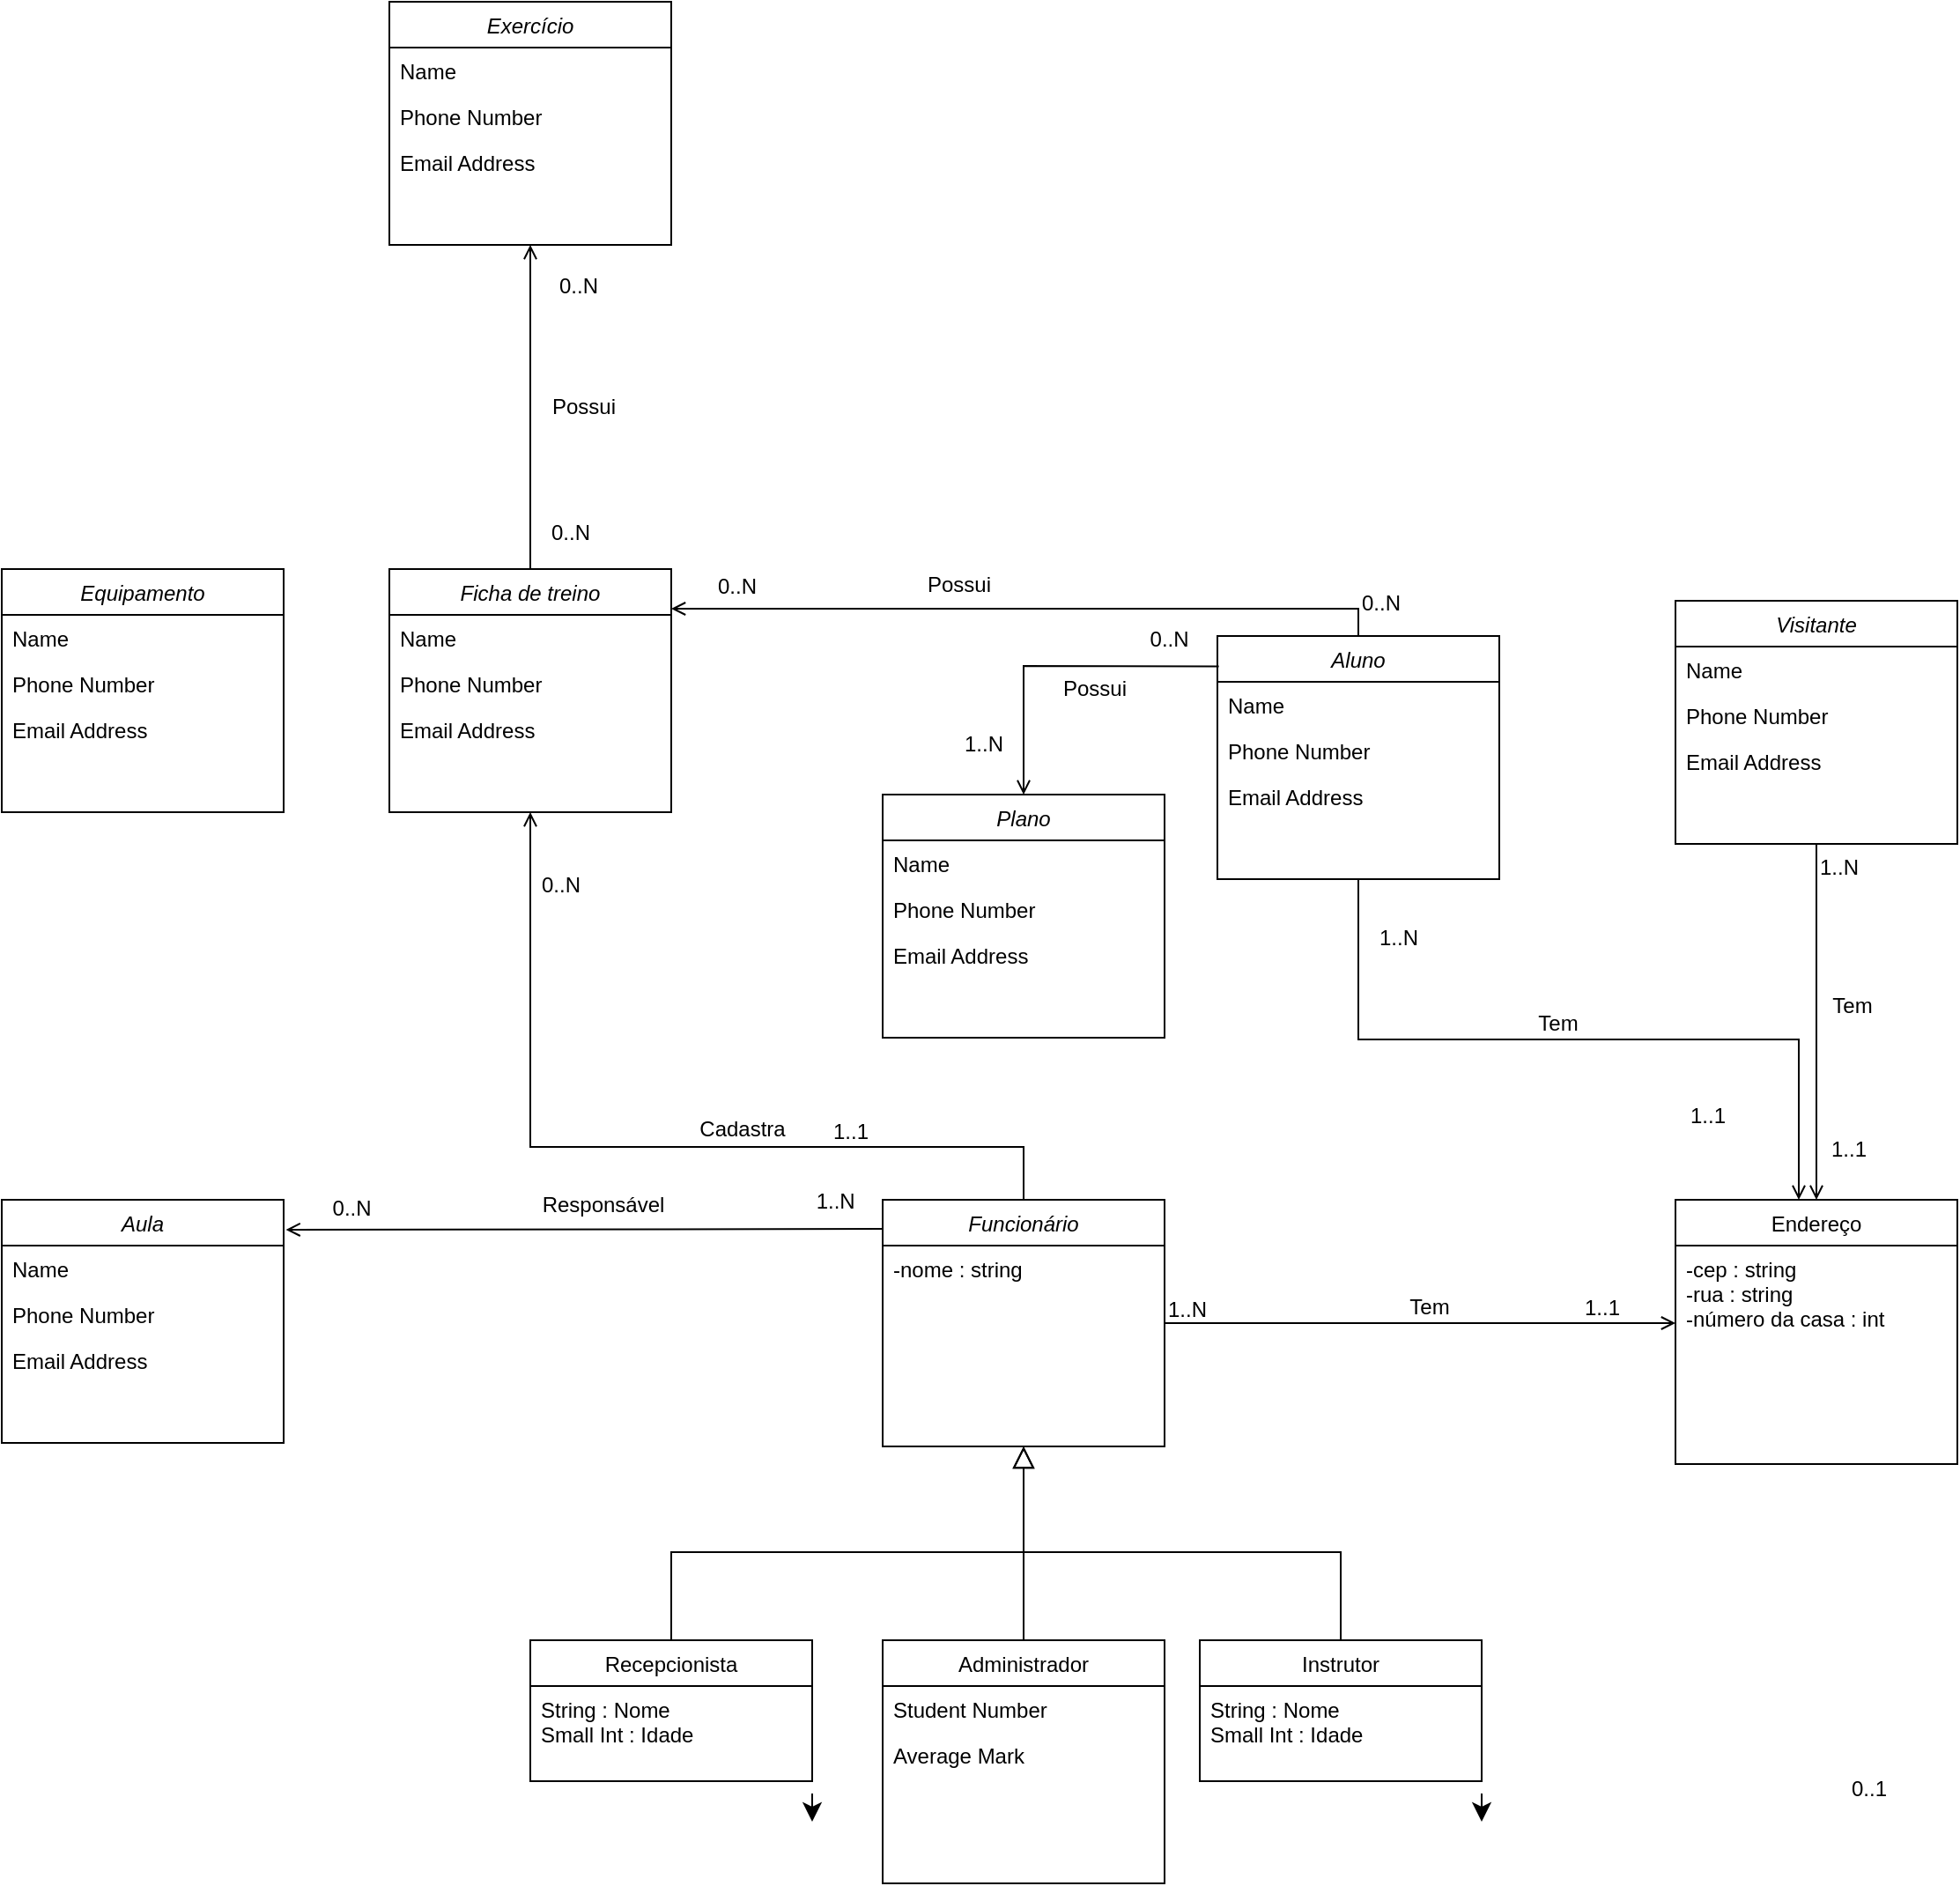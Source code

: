 <mxfile version="24.7.16">
  <diagram id="C5RBs43oDa-KdzZeNtuy" name="Page-1">
    <mxGraphModel dx="2684" dy="2253" grid="1" gridSize="10" guides="1" tooltips="1" connect="1" arrows="1" fold="1" page="1" pageScale="1" pageWidth="827" pageHeight="1169" math="0" shadow="0">
      <root>
        <mxCell id="WIyWlLk6GJQsqaUBKTNV-0" />
        <mxCell id="WIyWlLk6GJQsqaUBKTNV-1" parent="WIyWlLk6GJQsqaUBKTNV-0" />
        <mxCell id="zkfFHV4jXpPFQw0GAbJ--0" value="Funcionário" style="swimlane;fontStyle=2;align=center;verticalAlign=top;childLayout=stackLayout;horizontal=1;startSize=26;horizontalStack=0;resizeParent=1;resizeLast=0;collapsible=1;marginBottom=0;rounded=0;shadow=0;strokeWidth=1;" parent="WIyWlLk6GJQsqaUBKTNV-1" vertex="1">
          <mxGeometry x="120" y="110" width="160" height="140" as="geometry">
            <mxRectangle x="230" y="140" width="160" height="26" as="alternateBounds" />
          </mxGeometry>
        </mxCell>
        <mxCell id="zkfFHV4jXpPFQw0GAbJ--1" value="-nome : string" style="text;align=left;verticalAlign=top;spacingLeft=4;spacingRight=4;overflow=hidden;rotatable=0;points=[[0,0.5],[1,0.5]];portConstraint=eastwest;" parent="zkfFHV4jXpPFQw0GAbJ--0" vertex="1">
          <mxGeometry y="26" width="160" height="114" as="geometry" />
        </mxCell>
        <mxCell id="zkfFHV4jXpPFQw0GAbJ--6" value="Administrador" style="swimlane;fontStyle=0;align=center;verticalAlign=top;childLayout=stackLayout;horizontal=1;startSize=26;horizontalStack=0;resizeParent=1;resizeLast=0;collapsible=1;marginBottom=0;rounded=0;shadow=0;strokeWidth=1;" parent="WIyWlLk6GJQsqaUBKTNV-1" vertex="1">
          <mxGeometry x="120" y="360" width="160" height="138" as="geometry">
            <mxRectangle x="130" y="380" width="160" height="26" as="alternateBounds" />
          </mxGeometry>
        </mxCell>
        <mxCell id="zkfFHV4jXpPFQw0GAbJ--7" value="Student Number" style="text;align=left;verticalAlign=top;spacingLeft=4;spacingRight=4;overflow=hidden;rotatable=0;points=[[0,0.5],[1,0.5]];portConstraint=eastwest;" parent="zkfFHV4jXpPFQw0GAbJ--6" vertex="1">
          <mxGeometry y="26" width="160" height="26" as="geometry" />
        </mxCell>
        <mxCell id="zkfFHV4jXpPFQw0GAbJ--8" value="Average Mark" style="text;align=left;verticalAlign=top;spacingLeft=4;spacingRight=4;overflow=hidden;rotatable=0;points=[[0,0.5],[1,0.5]];portConstraint=eastwest;rounded=0;shadow=0;html=0;" parent="zkfFHV4jXpPFQw0GAbJ--6" vertex="1">
          <mxGeometry y="52" width="160" height="26" as="geometry" />
        </mxCell>
        <mxCell id="zkfFHV4jXpPFQw0GAbJ--12" value="" style="endArrow=block;endSize=10;endFill=0;shadow=0;strokeWidth=1;rounded=0;curved=0;edgeStyle=elbowEdgeStyle;elbow=vertical;" parent="WIyWlLk6GJQsqaUBKTNV-1" source="zkfFHV4jXpPFQw0GAbJ--6" target="zkfFHV4jXpPFQw0GAbJ--0" edge="1">
          <mxGeometry width="160" relative="1" as="geometry">
            <mxPoint x="200" y="203" as="sourcePoint" />
            <mxPoint x="200" y="203" as="targetPoint" />
          </mxGeometry>
        </mxCell>
        <mxCell id="zkfFHV4jXpPFQw0GAbJ--13" value="Instrutor" style="swimlane;fontStyle=0;align=center;verticalAlign=top;childLayout=stackLayout;horizontal=1;startSize=26;horizontalStack=0;resizeParent=1;resizeLast=0;collapsible=1;marginBottom=0;rounded=0;shadow=0;strokeWidth=1;" parent="WIyWlLk6GJQsqaUBKTNV-1" vertex="1">
          <mxGeometry x="300" y="360" width="160" height="80" as="geometry">
            <mxRectangle x="300" y="360" width="170" height="26" as="alternateBounds" />
          </mxGeometry>
        </mxCell>
        <mxCell id="zkfFHV4jXpPFQw0GAbJ--14" value="String : Nome&#xa;Small Int : Idade&#xa;" style="text;align=left;verticalAlign=top;spacingLeft=4;spacingRight=4;overflow=hidden;rotatable=0;points=[[0,0.5],[1,0.5]];portConstraint=eastwest;" parent="zkfFHV4jXpPFQw0GAbJ--13" vertex="1">
          <mxGeometry y="26" width="160" height="34" as="geometry" />
        </mxCell>
        <mxCell id="24QKdGt3Yd-0IMkW7e9c-9" style="edgeStyle=none;curved=1;rounded=0;orthogonalLoop=1;jettySize=auto;html=1;fontSize=12;startSize=8;endSize=8;" edge="1" parent="zkfFHV4jXpPFQw0GAbJ--13">
          <mxGeometry relative="1" as="geometry">
            <mxPoint x="160" y="87" as="sourcePoint" />
            <mxPoint x="160" y="103" as="targetPoint" />
          </mxGeometry>
        </mxCell>
        <mxCell id="zkfFHV4jXpPFQw0GAbJ--16" value="" style="endArrow=block;endSize=10;endFill=0;shadow=0;strokeWidth=1;rounded=0;curved=0;edgeStyle=elbowEdgeStyle;elbow=vertical;" parent="WIyWlLk6GJQsqaUBKTNV-1" source="zkfFHV4jXpPFQw0GAbJ--13" target="zkfFHV4jXpPFQw0GAbJ--0" edge="1">
          <mxGeometry width="160" relative="1" as="geometry">
            <mxPoint x="210" y="373" as="sourcePoint" />
            <mxPoint x="310" y="271" as="targetPoint" />
            <Array as="points">
              <mxPoint x="290" y="310" />
            </Array>
          </mxGeometry>
        </mxCell>
        <mxCell id="zkfFHV4jXpPFQw0GAbJ--17" value="Endereço" style="swimlane;fontStyle=0;align=center;verticalAlign=top;childLayout=stackLayout;horizontal=1;startSize=26;horizontalStack=0;resizeParent=1;resizeLast=0;collapsible=1;marginBottom=0;rounded=0;shadow=0;strokeWidth=1;" parent="WIyWlLk6GJQsqaUBKTNV-1" vertex="1">
          <mxGeometry x="570" y="110" width="160" height="150" as="geometry">
            <mxRectangle x="550" y="140" width="160" height="26" as="alternateBounds" />
          </mxGeometry>
        </mxCell>
        <mxCell id="zkfFHV4jXpPFQw0GAbJ--18" value="-cep : string&#xa;-rua : string&#xa;-número da casa : int" style="text;align=left;verticalAlign=top;spacingLeft=4;spacingRight=4;overflow=hidden;rotatable=0;points=[[0,0.5],[1,0.5]];portConstraint=eastwest;" parent="zkfFHV4jXpPFQw0GAbJ--17" vertex="1">
          <mxGeometry y="26" width="160" height="124" as="geometry" />
        </mxCell>
        <mxCell id="zkfFHV4jXpPFQw0GAbJ--26" value="" style="endArrow=open;shadow=0;strokeWidth=1;rounded=0;curved=0;endFill=1;edgeStyle=elbowEdgeStyle;elbow=vertical;" parent="WIyWlLk6GJQsqaUBKTNV-1" source="zkfFHV4jXpPFQw0GAbJ--0" target="zkfFHV4jXpPFQw0GAbJ--17" edge="1">
          <mxGeometry x="0.5" y="41" relative="1" as="geometry">
            <mxPoint x="380" y="192" as="sourcePoint" />
            <mxPoint x="540" y="192" as="targetPoint" />
            <mxPoint x="-40" y="32" as="offset" />
          </mxGeometry>
        </mxCell>
        <mxCell id="zkfFHV4jXpPFQw0GAbJ--27" value="1..N" style="resizable=0;align=left;verticalAlign=bottom;labelBackgroundColor=none;fontSize=12;" parent="zkfFHV4jXpPFQw0GAbJ--26" connectable="0" vertex="1">
          <mxGeometry x="-1" relative="1" as="geometry">
            <mxPoint y="1" as="offset" />
          </mxGeometry>
        </mxCell>
        <mxCell id="zkfFHV4jXpPFQw0GAbJ--28" value="1..1" style="resizable=0;align=right;verticalAlign=bottom;labelBackgroundColor=none;fontSize=12;" parent="zkfFHV4jXpPFQw0GAbJ--26" connectable="0" vertex="1">
          <mxGeometry x="1" relative="1" as="geometry">
            <mxPoint x="-30" as="offset" />
          </mxGeometry>
        </mxCell>
        <mxCell id="zkfFHV4jXpPFQw0GAbJ--29" value="Tem" style="text;html=1;resizable=0;points=[];;align=center;verticalAlign=middle;labelBackgroundColor=none;rounded=0;shadow=0;strokeWidth=1;fontSize=12;" parent="zkfFHV4jXpPFQw0GAbJ--26" vertex="1" connectable="0">
          <mxGeometry x="0.5" y="49" relative="1" as="geometry">
            <mxPoint x="-68" y="40" as="offset" />
          </mxGeometry>
        </mxCell>
        <mxCell id="24QKdGt3Yd-0IMkW7e9c-0" value="Visitante&#xa;" style="swimlane;fontStyle=2;align=center;verticalAlign=top;childLayout=stackLayout;horizontal=1;startSize=26;horizontalStack=0;resizeParent=1;resizeLast=0;collapsible=1;marginBottom=0;rounded=0;shadow=0;strokeWidth=1;" vertex="1" parent="WIyWlLk6GJQsqaUBKTNV-1">
          <mxGeometry x="570" y="-230" width="160" height="138" as="geometry">
            <mxRectangle x="230" y="140" width="160" height="26" as="alternateBounds" />
          </mxGeometry>
        </mxCell>
        <mxCell id="24QKdGt3Yd-0IMkW7e9c-1" value="Name" style="text;align=left;verticalAlign=top;spacingLeft=4;spacingRight=4;overflow=hidden;rotatable=0;points=[[0,0.5],[1,0.5]];portConstraint=eastwest;" vertex="1" parent="24QKdGt3Yd-0IMkW7e9c-0">
          <mxGeometry y="26" width="160" height="26" as="geometry" />
        </mxCell>
        <mxCell id="24QKdGt3Yd-0IMkW7e9c-2" value="Phone Number" style="text;align=left;verticalAlign=top;spacingLeft=4;spacingRight=4;overflow=hidden;rotatable=0;points=[[0,0.5],[1,0.5]];portConstraint=eastwest;rounded=0;shadow=0;html=0;" vertex="1" parent="24QKdGt3Yd-0IMkW7e9c-0">
          <mxGeometry y="52" width="160" height="26" as="geometry" />
        </mxCell>
        <mxCell id="24QKdGt3Yd-0IMkW7e9c-3" value="Email Address" style="text;align=left;verticalAlign=top;spacingLeft=4;spacingRight=4;overflow=hidden;rotatable=0;points=[[0,0.5],[1,0.5]];portConstraint=eastwest;rounded=0;shadow=0;html=0;" vertex="1" parent="24QKdGt3Yd-0IMkW7e9c-0">
          <mxGeometry y="78" width="160" height="26" as="geometry" />
        </mxCell>
        <mxCell id="24QKdGt3Yd-0IMkW7e9c-6" value="0..1" style="resizable=0;align=left;verticalAlign=bottom;labelBackgroundColor=none;fontSize=12;" connectable="0" vertex="1" parent="WIyWlLk6GJQsqaUBKTNV-1">
          <mxGeometry x="668" y="453" as="geometry" />
        </mxCell>
        <mxCell id="24QKdGt3Yd-0IMkW7e9c-11" value="Recepcionista" style="swimlane;fontStyle=0;align=center;verticalAlign=top;childLayout=stackLayout;horizontal=1;startSize=26;horizontalStack=0;resizeParent=1;resizeLast=0;collapsible=1;marginBottom=0;rounded=0;shadow=0;strokeWidth=1;" vertex="1" parent="WIyWlLk6GJQsqaUBKTNV-1">
          <mxGeometry x="-80" y="360" width="160" height="80" as="geometry">
            <mxRectangle x="340" y="380" width="170" height="26" as="alternateBounds" />
          </mxGeometry>
        </mxCell>
        <mxCell id="24QKdGt3Yd-0IMkW7e9c-12" value="String : Nome&#xa;Small Int : Idade&#xa;" style="text;align=left;verticalAlign=top;spacingLeft=4;spacingRight=4;overflow=hidden;rotatable=0;points=[[0,0.5],[1,0.5]];portConstraint=eastwest;" vertex="1" parent="24QKdGt3Yd-0IMkW7e9c-11">
          <mxGeometry y="26" width="160" height="34" as="geometry" />
        </mxCell>
        <mxCell id="24QKdGt3Yd-0IMkW7e9c-13" style="edgeStyle=none;curved=1;rounded=0;orthogonalLoop=1;jettySize=auto;html=1;fontSize=12;startSize=8;endSize=8;" edge="1" parent="24QKdGt3Yd-0IMkW7e9c-11">
          <mxGeometry relative="1" as="geometry">
            <mxPoint x="160" y="87" as="sourcePoint" />
            <mxPoint x="160" y="103" as="targetPoint" />
          </mxGeometry>
        </mxCell>
        <mxCell id="24QKdGt3Yd-0IMkW7e9c-24" value="" style="endArrow=none;html=1;rounded=0;fontSize=12;startSize=8;endSize=8;curved=0;exitX=0.5;exitY=0;exitDx=0;exitDy=0;" edge="1" parent="WIyWlLk6GJQsqaUBKTNV-1" source="24QKdGt3Yd-0IMkW7e9c-11">
          <mxGeometry width="50" height="50" relative="1" as="geometry">
            <mxPoint y="340" as="sourcePoint" />
            <mxPoint x="200" y="310" as="targetPoint" />
            <Array as="points">
              <mxPoint y="310" />
            </Array>
          </mxGeometry>
        </mxCell>
        <mxCell id="24QKdGt3Yd-0IMkW7e9c-26" value="Aluno&#xa;" style="swimlane;fontStyle=2;align=center;verticalAlign=top;childLayout=stackLayout;horizontal=1;startSize=26;horizontalStack=0;resizeParent=1;resizeLast=0;collapsible=1;marginBottom=0;rounded=0;shadow=0;strokeWidth=1;" vertex="1" parent="WIyWlLk6GJQsqaUBKTNV-1">
          <mxGeometry x="310" y="-210" width="160" height="138" as="geometry">
            <mxRectangle x="230" y="140" width="160" height="26" as="alternateBounds" />
          </mxGeometry>
        </mxCell>
        <mxCell id="24QKdGt3Yd-0IMkW7e9c-27" value="Name" style="text;align=left;verticalAlign=top;spacingLeft=4;spacingRight=4;overflow=hidden;rotatable=0;points=[[0,0.5],[1,0.5]];portConstraint=eastwest;" vertex="1" parent="24QKdGt3Yd-0IMkW7e9c-26">
          <mxGeometry y="26" width="160" height="26" as="geometry" />
        </mxCell>
        <mxCell id="24QKdGt3Yd-0IMkW7e9c-28" value="Phone Number" style="text;align=left;verticalAlign=top;spacingLeft=4;spacingRight=4;overflow=hidden;rotatable=0;points=[[0,0.5],[1,0.5]];portConstraint=eastwest;rounded=0;shadow=0;html=0;" vertex="1" parent="24QKdGt3Yd-0IMkW7e9c-26">
          <mxGeometry y="52" width="160" height="26" as="geometry" />
        </mxCell>
        <mxCell id="24QKdGt3Yd-0IMkW7e9c-29" value="Email Address" style="text;align=left;verticalAlign=top;spacingLeft=4;spacingRight=4;overflow=hidden;rotatable=0;points=[[0,0.5],[1,0.5]];portConstraint=eastwest;rounded=0;shadow=0;html=0;" vertex="1" parent="24QKdGt3Yd-0IMkW7e9c-26">
          <mxGeometry y="78" width="160" height="26" as="geometry" />
        </mxCell>
        <mxCell id="24QKdGt3Yd-0IMkW7e9c-32" value="Ficha de treino" style="swimlane;fontStyle=2;align=center;verticalAlign=top;childLayout=stackLayout;horizontal=1;startSize=26;horizontalStack=0;resizeParent=1;resizeLast=0;collapsible=1;marginBottom=0;rounded=0;shadow=0;strokeWidth=1;" vertex="1" parent="WIyWlLk6GJQsqaUBKTNV-1">
          <mxGeometry x="-160" y="-248" width="160" height="138" as="geometry">
            <mxRectangle x="230" y="140" width="160" height="26" as="alternateBounds" />
          </mxGeometry>
        </mxCell>
        <mxCell id="24QKdGt3Yd-0IMkW7e9c-33" value="Name" style="text;align=left;verticalAlign=top;spacingLeft=4;spacingRight=4;overflow=hidden;rotatable=0;points=[[0,0.5],[1,0.5]];portConstraint=eastwest;" vertex="1" parent="24QKdGt3Yd-0IMkW7e9c-32">
          <mxGeometry y="26" width="160" height="26" as="geometry" />
        </mxCell>
        <mxCell id="24QKdGt3Yd-0IMkW7e9c-34" value="Phone Number" style="text;align=left;verticalAlign=top;spacingLeft=4;spacingRight=4;overflow=hidden;rotatable=0;points=[[0,0.5],[1,0.5]];portConstraint=eastwest;rounded=0;shadow=0;html=0;" vertex="1" parent="24QKdGt3Yd-0IMkW7e9c-32">
          <mxGeometry y="52" width="160" height="26" as="geometry" />
        </mxCell>
        <mxCell id="24QKdGt3Yd-0IMkW7e9c-35" value="Email Address" style="text;align=left;verticalAlign=top;spacingLeft=4;spacingRight=4;overflow=hidden;rotatable=0;points=[[0,0.5],[1,0.5]];portConstraint=eastwest;rounded=0;shadow=0;html=0;" vertex="1" parent="24QKdGt3Yd-0IMkW7e9c-32">
          <mxGeometry y="78" width="160" height="26" as="geometry" />
        </mxCell>
        <mxCell id="24QKdGt3Yd-0IMkW7e9c-36" value="" style="endArrow=open;shadow=0;strokeWidth=1;rounded=0;curved=0;endFill=1;edgeStyle=elbowEdgeStyle;elbow=vertical;exitX=0.5;exitY=0;exitDx=0;exitDy=0;" edge="1" parent="WIyWlLk6GJQsqaUBKTNV-1" source="24QKdGt3Yd-0IMkW7e9c-26" target="24QKdGt3Yd-0IMkW7e9c-32">
          <mxGeometry x="0.5" y="41" relative="1" as="geometry">
            <mxPoint x="110" y="-90" as="sourcePoint" />
            <mxPoint x="350" y="-225" as="targetPoint" />
            <mxPoint x="-40" y="32" as="offset" />
            <Array as="points">
              <mxPoint x="220" y="-225.5" />
            </Array>
          </mxGeometry>
        </mxCell>
        <mxCell id="24QKdGt3Yd-0IMkW7e9c-37" value="0..N" style="resizable=0;align=left;verticalAlign=bottom;labelBackgroundColor=none;fontSize=12;" connectable="0" vertex="1" parent="24QKdGt3Yd-0IMkW7e9c-36">
          <mxGeometry x="-1" relative="1" as="geometry">
            <mxPoint y="-10" as="offset" />
          </mxGeometry>
        </mxCell>
        <mxCell id="24QKdGt3Yd-0IMkW7e9c-38" value="0..N" style="resizable=0;align=right;verticalAlign=bottom;labelBackgroundColor=none;fontSize=12;" connectable="0" vertex="1" parent="24QKdGt3Yd-0IMkW7e9c-36">
          <mxGeometry x="1" relative="1" as="geometry">
            <mxPoint x="50" y="-4" as="offset" />
          </mxGeometry>
        </mxCell>
        <mxCell id="24QKdGt3Yd-0IMkW7e9c-39" value="Possui" style="text;html=1;resizable=0;points=[];;align=center;verticalAlign=middle;labelBackgroundColor=none;rounded=0;shadow=0;strokeWidth=1;fontSize=12;" vertex="1" connectable="0" parent="24QKdGt3Yd-0IMkW7e9c-36">
          <mxGeometry x="0.5" y="49" relative="1" as="geometry">
            <mxPoint x="61" y="-63" as="offset" />
          </mxGeometry>
        </mxCell>
        <mxCell id="24QKdGt3Yd-0IMkW7e9c-40" value="" style="endArrow=open;shadow=0;strokeWidth=1;rounded=0;curved=0;endFill=1;edgeStyle=elbowEdgeStyle;elbow=vertical;exitX=0.5;exitY=1;exitDx=0;exitDy=0;" edge="1" parent="WIyWlLk6GJQsqaUBKTNV-1" source="24QKdGt3Yd-0IMkW7e9c-26">
          <mxGeometry x="0.5" y="41" relative="1" as="geometry">
            <mxPoint x="280" y="40" as="sourcePoint" />
            <mxPoint x="640" y="110" as="targetPoint" />
            <mxPoint x="-40" y="32" as="offset" />
          </mxGeometry>
        </mxCell>
        <mxCell id="24QKdGt3Yd-0IMkW7e9c-41" value="1..N" style="resizable=0;align=left;verticalAlign=bottom;labelBackgroundColor=none;fontSize=12;" connectable="0" vertex="1" parent="24QKdGt3Yd-0IMkW7e9c-40">
          <mxGeometry x="-1" relative="1" as="geometry">
            <mxPoint x="10" y="42" as="offset" />
          </mxGeometry>
        </mxCell>
        <mxCell id="24QKdGt3Yd-0IMkW7e9c-42" value="1..1" style="resizable=0;align=right;verticalAlign=bottom;labelBackgroundColor=none;fontSize=12;" connectable="0" vertex="1" parent="24QKdGt3Yd-0IMkW7e9c-40">
          <mxGeometry x="1" relative="1" as="geometry">
            <mxPoint x="-40" y="-39" as="offset" />
          </mxGeometry>
        </mxCell>
        <mxCell id="24QKdGt3Yd-0IMkW7e9c-43" value="Tem" style="text;html=1;resizable=0;points=[];;align=center;verticalAlign=middle;labelBackgroundColor=none;rounded=0;shadow=0;strokeWidth=1;fontSize=12;" vertex="1" connectable="0" parent="24QKdGt3Yd-0IMkW7e9c-40">
          <mxGeometry x="0.5" y="49" relative="1" as="geometry">
            <mxPoint x="-120" y="40" as="offset" />
          </mxGeometry>
        </mxCell>
        <mxCell id="24QKdGt3Yd-0IMkW7e9c-46" value="" style="endArrow=open;shadow=0;strokeWidth=1;rounded=0;curved=0;endFill=1;edgeStyle=elbowEdgeStyle;elbow=vertical;exitX=0.5;exitY=1;exitDx=0;exitDy=0;entryX=0.5;entryY=0;entryDx=0;entryDy=0;" edge="1" parent="WIyWlLk6GJQsqaUBKTNV-1" source="24QKdGt3Yd-0IMkW7e9c-0" target="zkfFHV4jXpPFQw0GAbJ--17">
          <mxGeometry x="0.5" y="41" relative="1" as="geometry">
            <mxPoint x="414" y="-19.86" as="sourcePoint" />
            <mxPoint x="640" y="110" as="targetPoint" />
            <mxPoint x="-40" y="32" as="offset" />
          </mxGeometry>
        </mxCell>
        <mxCell id="24QKdGt3Yd-0IMkW7e9c-47" value="1..N" style="resizable=0;align=left;verticalAlign=bottom;labelBackgroundColor=none;fontSize=12;" connectable="0" vertex="1" parent="24QKdGt3Yd-0IMkW7e9c-46">
          <mxGeometry x="-1" relative="1" as="geometry">
            <mxPoint y="22" as="offset" />
          </mxGeometry>
        </mxCell>
        <mxCell id="24QKdGt3Yd-0IMkW7e9c-48" value="1..1" style="resizable=0;align=right;verticalAlign=bottom;labelBackgroundColor=none;fontSize=12;" connectable="0" vertex="1" parent="24QKdGt3Yd-0IMkW7e9c-46">
          <mxGeometry x="1" relative="1" as="geometry">
            <mxPoint x="30" y="-20" as="offset" />
          </mxGeometry>
        </mxCell>
        <mxCell id="24QKdGt3Yd-0IMkW7e9c-49" value="Tem" style="text;html=1;resizable=0;points=[];;align=center;verticalAlign=middle;labelBackgroundColor=none;rounded=0;shadow=0;strokeWidth=1;fontSize=12;" vertex="1" connectable="0" parent="24QKdGt3Yd-0IMkW7e9c-46">
          <mxGeometry x="0.5" y="49" relative="1" as="geometry">
            <mxPoint x="-29" y="-60" as="offset" />
          </mxGeometry>
        </mxCell>
        <mxCell id="24QKdGt3Yd-0IMkW7e9c-50" value="" style="endArrow=open;shadow=0;strokeWidth=1;rounded=0;curved=0;endFill=1;edgeStyle=elbowEdgeStyle;elbow=vertical;exitX=0.5;exitY=0;exitDx=0;exitDy=0;entryX=0.5;entryY=1;entryDx=0;entryDy=0;" edge="1" parent="WIyWlLk6GJQsqaUBKTNV-1" source="zkfFHV4jXpPFQw0GAbJ--0" target="24QKdGt3Yd-0IMkW7e9c-32">
          <mxGeometry x="0.5" y="41" relative="1" as="geometry">
            <mxPoint x="70" y="165.5" as="sourcePoint" />
            <mxPoint x="-130" y="50.5" as="targetPoint" />
            <mxPoint x="-40" y="32" as="offset" />
            <Array as="points">
              <mxPoint x="60" y="80" />
            </Array>
          </mxGeometry>
        </mxCell>
        <mxCell id="24QKdGt3Yd-0IMkW7e9c-51" value="1..1" style="resizable=0;align=left;verticalAlign=bottom;labelBackgroundColor=none;fontSize=12;" connectable="0" vertex="1" parent="24QKdGt3Yd-0IMkW7e9c-50">
          <mxGeometry x="-1" relative="1" as="geometry">
            <mxPoint x="-110" y="-30" as="offset" />
          </mxGeometry>
        </mxCell>
        <mxCell id="24QKdGt3Yd-0IMkW7e9c-52" value="0..N" style="resizable=0;align=right;verticalAlign=bottom;labelBackgroundColor=none;fontSize=12;" connectable="0" vertex="1" parent="24QKdGt3Yd-0IMkW7e9c-50">
          <mxGeometry x="1" relative="1" as="geometry">
            <mxPoint x="30" y="50" as="offset" />
          </mxGeometry>
        </mxCell>
        <mxCell id="24QKdGt3Yd-0IMkW7e9c-53" value="Cadastra" style="text;html=1;resizable=0;points=[];;align=center;verticalAlign=middle;labelBackgroundColor=none;rounded=0;shadow=0;strokeWidth=1;fontSize=12;" vertex="1" connectable="0" parent="24QKdGt3Yd-0IMkW7e9c-50">
          <mxGeometry x="0.5" y="49" relative="1" as="geometry">
            <mxPoint x="169" y="55" as="offset" />
          </mxGeometry>
        </mxCell>
        <mxCell id="24QKdGt3Yd-0IMkW7e9c-54" value="Aula&#xa;" style="swimlane;fontStyle=2;align=center;verticalAlign=top;childLayout=stackLayout;horizontal=1;startSize=26;horizontalStack=0;resizeParent=1;resizeLast=0;collapsible=1;marginBottom=0;rounded=0;shadow=0;strokeWidth=1;" vertex="1" parent="WIyWlLk6GJQsqaUBKTNV-1">
          <mxGeometry x="-380" y="110" width="160" height="138" as="geometry">
            <mxRectangle x="230" y="140" width="160" height="26" as="alternateBounds" />
          </mxGeometry>
        </mxCell>
        <mxCell id="24QKdGt3Yd-0IMkW7e9c-55" value="Name" style="text;align=left;verticalAlign=top;spacingLeft=4;spacingRight=4;overflow=hidden;rotatable=0;points=[[0,0.5],[1,0.5]];portConstraint=eastwest;" vertex="1" parent="24QKdGt3Yd-0IMkW7e9c-54">
          <mxGeometry y="26" width="160" height="26" as="geometry" />
        </mxCell>
        <mxCell id="24QKdGt3Yd-0IMkW7e9c-56" value="Phone Number" style="text;align=left;verticalAlign=top;spacingLeft=4;spacingRight=4;overflow=hidden;rotatable=0;points=[[0,0.5],[1,0.5]];portConstraint=eastwest;rounded=0;shadow=0;html=0;" vertex="1" parent="24QKdGt3Yd-0IMkW7e9c-54">
          <mxGeometry y="52" width="160" height="26" as="geometry" />
        </mxCell>
        <mxCell id="24QKdGt3Yd-0IMkW7e9c-57" value="Email Address" style="text;align=left;verticalAlign=top;spacingLeft=4;spacingRight=4;overflow=hidden;rotatable=0;points=[[0,0.5],[1,0.5]];portConstraint=eastwest;rounded=0;shadow=0;html=0;" vertex="1" parent="24QKdGt3Yd-0IMkW7e9c-54">
          <mxGeometry y="78" width="160" height="26" as="geometry" />
        </mxCell>
        <mxCell id="24QKdGt3Yd-0IMkW7e9c-58" value="" style="endArrow=open;shadow=0;strokeWidth=1;rounded=0;curved=0;endFill=1;edgeStyle=elbowEdgeStyle;elbow=vertical;exitX=0.002;exitY=0.118;exitDx=0;exitDy=0;exitPerimeter=0;entryX=1.008;entryY=0.127;entryDx=0;entryDy=0;entryPerimeter=0;" edge="1" parent="WIyWlLk6GJQsqaUBKTNV-1" source="zkfFHV4jXpPFQw0GAbJ--0" target="24QKdGt3Yd-0IMkW7e9c-54">
          <mxGeometry x="0.5" y="41" relative="1" as="geometry">
            <mxPoint x="20" y="215.5" as="sourcePoint" />
            <mxPoint x="-190" y="128" as="targetPoint" />
            <mxPoint x="-40" y="32" as="offset" />
            <Array as="points" />
          </mxGeometry>
        </mxCell>
        <mxCell id="24QKdGt3Yd-0IMkW7e9c-59" value="1..N" style="resizable=0;align=left;verticalAlign=bottom;labelBackgroundColor=none;fontSize=12;" connectable="0" vertex="1" parent="24QKdGt3Yd-0IMkW7e9c-58">
          <mxGeometry x="-1" relative="1" as="geometry">
            <mxPoint x="-40" y="-7" as="offset" />
          </mxGeometry>
        </mxCell>
        <mxCell id="24QKdGt3Yd-0IMkW7e9c-60" value="0..N" style="resizable=0;align=right;verticalAlign=bottom;labelBackgroundColor=none;fontSize=12;" connectable="0" vertex="1" parent="24QKdGt3Yd-0IMkW7e9c-58">
          <mxGeometry x="1" relative="1" as="geometry">
            <mxPoint x="50" y="-4" as="offset" />
          </mxGeometry>
        </mxCell>
        <mxCell id="24QKdGt3Yd-0IMkW7e9c-61" value="Responsável" style="text;html=1;resizable=0;points=[];;align=center;verticalAlign=middle;labelBackgroundColor=none;rounded=0;shadow=0;strokeWidth=1;fontSize=12;" vertex="1" connectable="0" parent="24QKdGt3Yd-0IMkW7e9c-58">
          <mxGeometry x="0.5" y="49" relative="1" as="geometry">
            <mxPoint x="95" y="-63" as="offset" />
          </mxGeometry>
        </mxCell>
        <mxCell id="24QKdGt3Yd-0IMkW7e9c-62" value="Plano" style="swimlane;fontStyle=2;align=center;verticalAlign=top;childLayout=stackLayout;horizontal=1;startSize=26;horizontalStack=0;resizeParent=1;resizeLast=0;collapsible=1;marginBottom=0;rounded=0;shadow=0;strokeWidth=1;" vertex="1" parent="WIyWlLk6GJQsqaUBKTNV-1">
          <mxGeometry x="120" y="-120" width="160" height="138" as="geometry">
            <mxRectangle x="230" y="140" width="160" height="26" as="alternateBounds" />
          </mxGeometry>
        </mxCell>
        <mxCell id="24QKdGt3Yd-0IMkW7e9c-63" value="Name" style="text;align=left;verticalAlign=top;spacingLeft=4;spacingRight=4;overflow=hidden;rotatable=0;points=[[0,0.5],[1,0.5]];portConstraint=eastwest;" vertex="1" parent="24QKdGt3Yd-0IMkW7e9c-62">
          <mxGeometry y="26" width="160" height="26" as="geometry" />
        </mxCell>
        <mxCell id="24QKdGt3Yd-0IMkW7e9c-64" value="Phone Number" style="text;align=left;verticalAlign=top;spacingLeft=4;spacingRight=4;overflow=hidden;rotatable=0;points=[[0,0.5],[1,0.5]];portConstraint=eastwest;rounded=0;shadow=0;html=0;" vertex="1" parent="24QKdGt3Yd-0IMkW7e9c-62">
          <mxGeometry y="52" width="160" height="26" as="geometry" />
        </mxCell>
        <mxCell id="24QKdGt3Yd-0IMkW7e9c-65" value="Email Address" style="text;align=left;verticalAlign=top;spacingLeft=4;spacingRight=4;overflow=hidden;rotatable=0;points=[[0,0.5],[1,0.5]];portConstraint=eastwest;rounded=0;shadow=0;html=0;" vertex="1" parent="24QKdGt3Yd-0IMkW7e9c-62">
          <mxGeometry y="78" width="160" height="26" as="geometry" />
        </mxCell>
        <mxCell id="24QKdGt3Yd-0IMkW7e9c-66" value="" style="endArrow=open;shadow=0;strokeWidth=1;rounded=0;curved=0;endFill=1;edgeStyle=elbowEdgeStyle;elbow=vertical;exitX=0.005;exitY=0.125;exitDx=0;exitDy=0;exitPerimeter=0;entryX=0.5;entryY=0;entryDx=0;entryDy=0;" edge="1" parent="WIyWlLk6GJQsqaUBKTNV-1" source="24QKdGt3Yd-0IMkW7e9c-26" target="24QKdGt3Yd-0IMkW7e9c-62">
          <mxGeometry x="0.5" y="41" relative="1" as="geometry">
            <mxPoint x="206.96" y="-380.004" as="sourcePoint" />
            <mxPoint x="70" y="-142.39" as="targetPoint" />
            <mxPoint x="-40" y="32" as="offset" />
            <Array as="points">
              <mxPoint x="260" y="-193" />
            </Array>
          </mxGeometry>
        </mxCell>
        <mxCell id="24QKdGt3Yd-0IMkW7e9c-67" value="0..N" style="resizable=0;align=left;verticalAlign=bottom;labelBackgroundColor=none;fontSize=12;" connectable="0" vertex="1" parent="24QKdGt3Yd-0IMkW7e9c-66">
          <mxGeometry x="-1" relative="1" as="geometry">
            <mxPoint x="-41" y="-7" as="offset" />
          </mxGeometry>
        </mxCell>
        <mxCell id="24QKdGt3Yd-0IMkW7e9c-68" value="1..N" style="resizable=0;align=right;verticalAlign=bottom;labelBackgroundColor=none;fontSize=12;" connectable="0" vertex="1" parent="24QKdGt3Yd-0IMkW7e9c-66">
          <mxGeometry x="1" relative="1" as="geometry">
            <mxPoint x="-10" y="-20" as="offset" />
          </mxGeometry>
        </mxCell>
        <mxCell id="24QKdGt3Yd-0IMkW7e9c-69" value="Possui" style="text;html=1;resizable=0;points=[];;align=center;verticalAlign=middle;labelBackgroundColor=none;rounded=0;shadow=0;strokeWidth=1;fontSize=12;" vertex="1" connectable="0" parent="24QKdGt3Yd-0IMkW7e9c-66">
          <mxGeometry x="0.5" y="49" relative="1" as="geometry">
            <mxPoint x="-9" y="-14" as="offset" />
          </mxGeometry>
        </mxCell>
        <mxCell id="24QKdGt3Yd-0IMkW7e9c-70" value="Equipamento" style="swimlane;fontStyle=2;align=center;verticalAlign=top;childLayout=stackLayout;horizontal=1;startSize=26;horizontalStack=0;resizeParent=1;resizeLast=0;collapsible=1;marginBottom=0;rounded=0;shadow=0;strokeWidth=1;" vertex="1" parent="WIyWlLk6GJQsqaUBKTNV-1">
          <mxGeometry x="-380" y="-248" width="160" height="138" as="geometry">
            <mxRectangle x="230" y="140" width="160" height="26" as="alternateBounds" />
          </mxGeometry>
        </mxCell>
        <mxCell id="24QKdGt3Yd-0IMkW7e9c-71" value="Name" style="text;align=left;verticalAlign=top;spacingLeft=4;spacingRight=4;overflow=hidden;rotatable=0;points=[[0,0.5],[1,0.5]];portConstraint=eastwest;" vertex="1" parent="24QKdGt3Yd-0IMkW7e9c-70">
          <mxGeometry y="26" width="160" height="26" as="geometry" />
        </mxCell>
        <mxCell id="24QKdGt3Yd-0IMkW7e9c-72" value="Phone Number" style="text;align=left;verticalAlign=top;spacingLeft=4;spacingRight=4;overflow=hidden;rotatable=0;points=[[0,0.5],[1,0.5]];portConstraint=eastwest;rounded=0;shadow=0;html=0;" vertex="1" parent="24QKdGt3Yd-0IMkW7e9c-70">
          <mxGeometry y="52" width="160" height="26" as="geometry" />
        </mxCell>
        <mxCell id="24QKdGt3Yd-0IMkW7e9c-73" value="Email Address" style="text;align=left;verticalAlign=top;spacingLeft=4;spacingRight=4;overflow=hidden;rotatable=0;points=[[0,0.5],[1,0.5]];portConstraint=eastwest;rounded=0;shadow=0;html=0;" vertex="1" parent="24QKdGt3Yd-0IMkW7e9c-70">
          <mxGeometry y="78" width="160" height="26" as="geometry" />
        </mxCell>
        <mxCell id="24QKdGt3Yd-0IMkW7e9c-74" style="edgeStyle=none;curved=1;rounded=0;orthogonalLoop=1;jettySize=auto;html=1;exitX=0.75;exitY=0;exitDx=0;exitDy=0;fontSize=12;startSize=8;endSize=8;" edge="1" parent="WIyWlLk6GJQsqaUBKTNV-1" source="24QKdGt3Yd-0IMkW7e9c-70" target="24QKdGt3Yd-0IMkW7e9c-70">
          <mxGeometry relative="1" as="geometry" />
        </mxCell>
        <mxCell id="24QKdGt3Yd-0IMkW7e9c-75" value="Exercício" style="swimlane;fontStyle=2;align=center;verticalAlign=top;childLayout=stackLayout;horizontal=1;startSize=26;horizontalStack=0;resizeParent=1;resizeLast=0;collapsible=1;marginBottom=0;rounded=0;shadow=0;strokeWidth=1;" vertex="1" parent="WIyWlLk6GJQsqaUBKTNV-1">
          <mxGeometry x="-160" y="-570" width="160" height="138" as="geometry">
            <mxRectangle x="230" y="140" width="160" height="26" as="alternateBounds" />
          </mxGeometry>
        </mxCell>
        <mxCell id="24QKdGt3Yd-0IMkW7e9c-76" value="Name" style="text;align=left;verticalAlign=top;spacingLeft=4;spacingRight=4;overflow=hidden;rotatable=0;points=[[0,0.5],[1,0.5]];portConstraint=eastwest;" vertex="1" parent="24QKdGt3Yd-0IMkW7e9c-75">
          <mxGeometry y="26" width="160" height="26" as="geometry" />
        </mxCell>
        <mxCell id="24QKdGt3Yd-0IMkW7e9c-77" value="Phone Number" style="text;align=left;verticalAlign=top;spacingLeft=4;spacingRight=4;overflow=hidden;rotatable=0;points=[[0,0.5],[1,0.5]];portConstraint=eastwest;rounded=0;shadow=0;html=0;" vertex="1" parent="24QKdGt3Yd-0IMkW7e9c-75">
          <mxGeometry y="52" width="160" height="26" as="geometry" />
        </mxCell>
        <mxCell id="24QKdGt3Yd-0IMkW7e9c-78" value="Email Address" style="text;align=left;verticalAlign=top;spacingLeft=4;spacingRight=4;overflow=hidden;rotatable=0;points=[[0,0.5],[1,0.5]];portConstraint=eastwest;rounded=0;shadow=0;html=0;" vertex="1" parent="24QKdGt3Yd-0IMkW7e9c-75">
          <mxGeometry y="78" width="160" height="26" as="geometry" />
        </mxCell>
        <mxCell id="24QKdGt3Yd-0IMkW7e9c-79" value="" style="endArrow=open;shadow=0;strokeWidth=1;rounded=0;curved=0;endFill=1;edgeStyle=elbowEdgeStyle;elbow=vertical;exitX=0.5;exitY=0;exitDx=0;exitDy=0;entryX=0.5;entryY=1;entryDx=0;entryDy=0;" edge="1" parent="WIyWlLk6GJQsqaUBKTNV-1" source="24QKdGt3Yd-0IMkW7e9c-32" target="24QKdGt3Yd-0IMkW7e9c-75">
          <mxGeometry x="0.5" y="41" relative="1" as="geometry">
            <mxPoint x="-80" y="-296" as="sourcePoint" />
            <mxPoint x="-80" y="-396" as="targetPoint" />
            <mxPoint x="-40" y="32" as="offset" />
            <Array as="points">
              <mxPoint x="-90" y="-350" />
            </Array>
          </mxGeometry>
        </mxCell>
        <mxCell id="24QKdGt3Yd-0IMkW7e9c-80" value="0..N" style="resizable=0;align=left;verticalAlign=bottom;labelBackgroundColor=none;fontSize=12;" connectable="0" vertex="1" parent="24QKdGt3Yd-0IMkW7e9c-79">
          <mxGeometry x="-1" relative="1" as="geometry">
            <mxPoint x="10" y="-12" as="offset" />
          </mxGeometry>
        </mxCell>
        <mxCell id="24QKdGt3Yd-0IMkW7e9c-81" value="0..N" style="resizable=0;align=right;verticalAlign=bottom;labelBackgroundColor=none;fontSize=12;" connectable="0" vertex="1" parent="24QKdGt3Yd-0IMkW7e9c-79">
          <mxGeometry x="1" relative="1" as="geometry">
            <mxPoint x="40" y="32" as="offset" />
          </mxGeometry>
        </mxCell>
        <mxCell id="24QKdGt3Yd-0IMkW7e9c-82" value="Possui" style="text;html=1;resizable=0;points=[];;align=center;verticalAlign=middle;labelBackgroundColor=none;rounded=0;shadow=0;strokeWidth=1;fontSize=12;" vertex="1" connectable="0" parent="24QKdGt3Yd-0IMkW7e9c-79">
          <mxGeometry x="0.5" y="49" relative="1" as="geometry">
            <mxPoint x="79" y="46" as="offset" />
          </mxGeometry>
        </mxCell>
      </root>
    </mxGraphModel>
  </diagram>
</mxfile>
